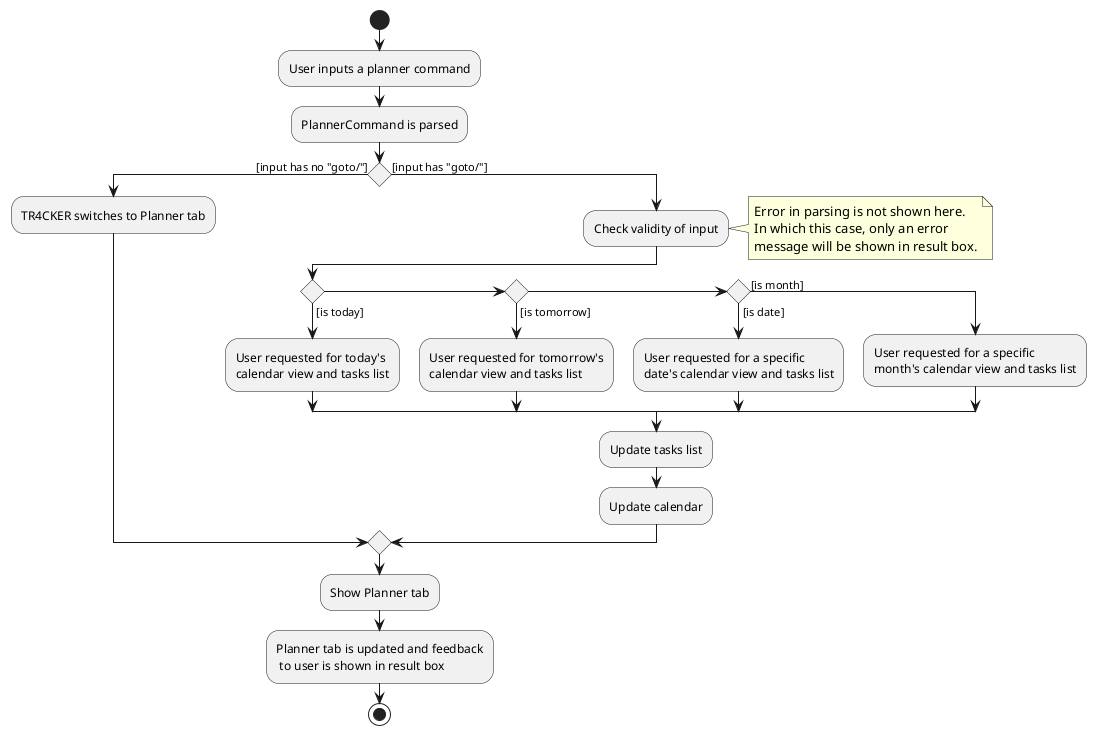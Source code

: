 @startuml
start
:User inputs a planner command;
:PlannerCommand is parsed;

if () then ([input has no "goto/"])
    :TR4CKER switches to Planner tab;
else ([input has "goto/"])
    :Check validity of input;
    note right
    Error in parsing is not shown here.
    In which this case, only an error
    message will be shown in result box.
    end note

if () then ([is today])
    :User requested for today's
    calendar view and tasks list;
elseif () then ([is tomorrow])
    :User requested for tomorrow's
    calendar view and tasks list;
elseif () then ([is date])
    :User requested for a specific
    date's calendar view and tasks list;
else ([is month])
    :User requested for a specific
    month's calendar view and tasks list;
endif
    :Update tasks list;
    :Update calendar;
endif
    :Show Planner tab;
    :Planner tab is updated and feedback
     to user is shown in result box;
stop
@enduml

